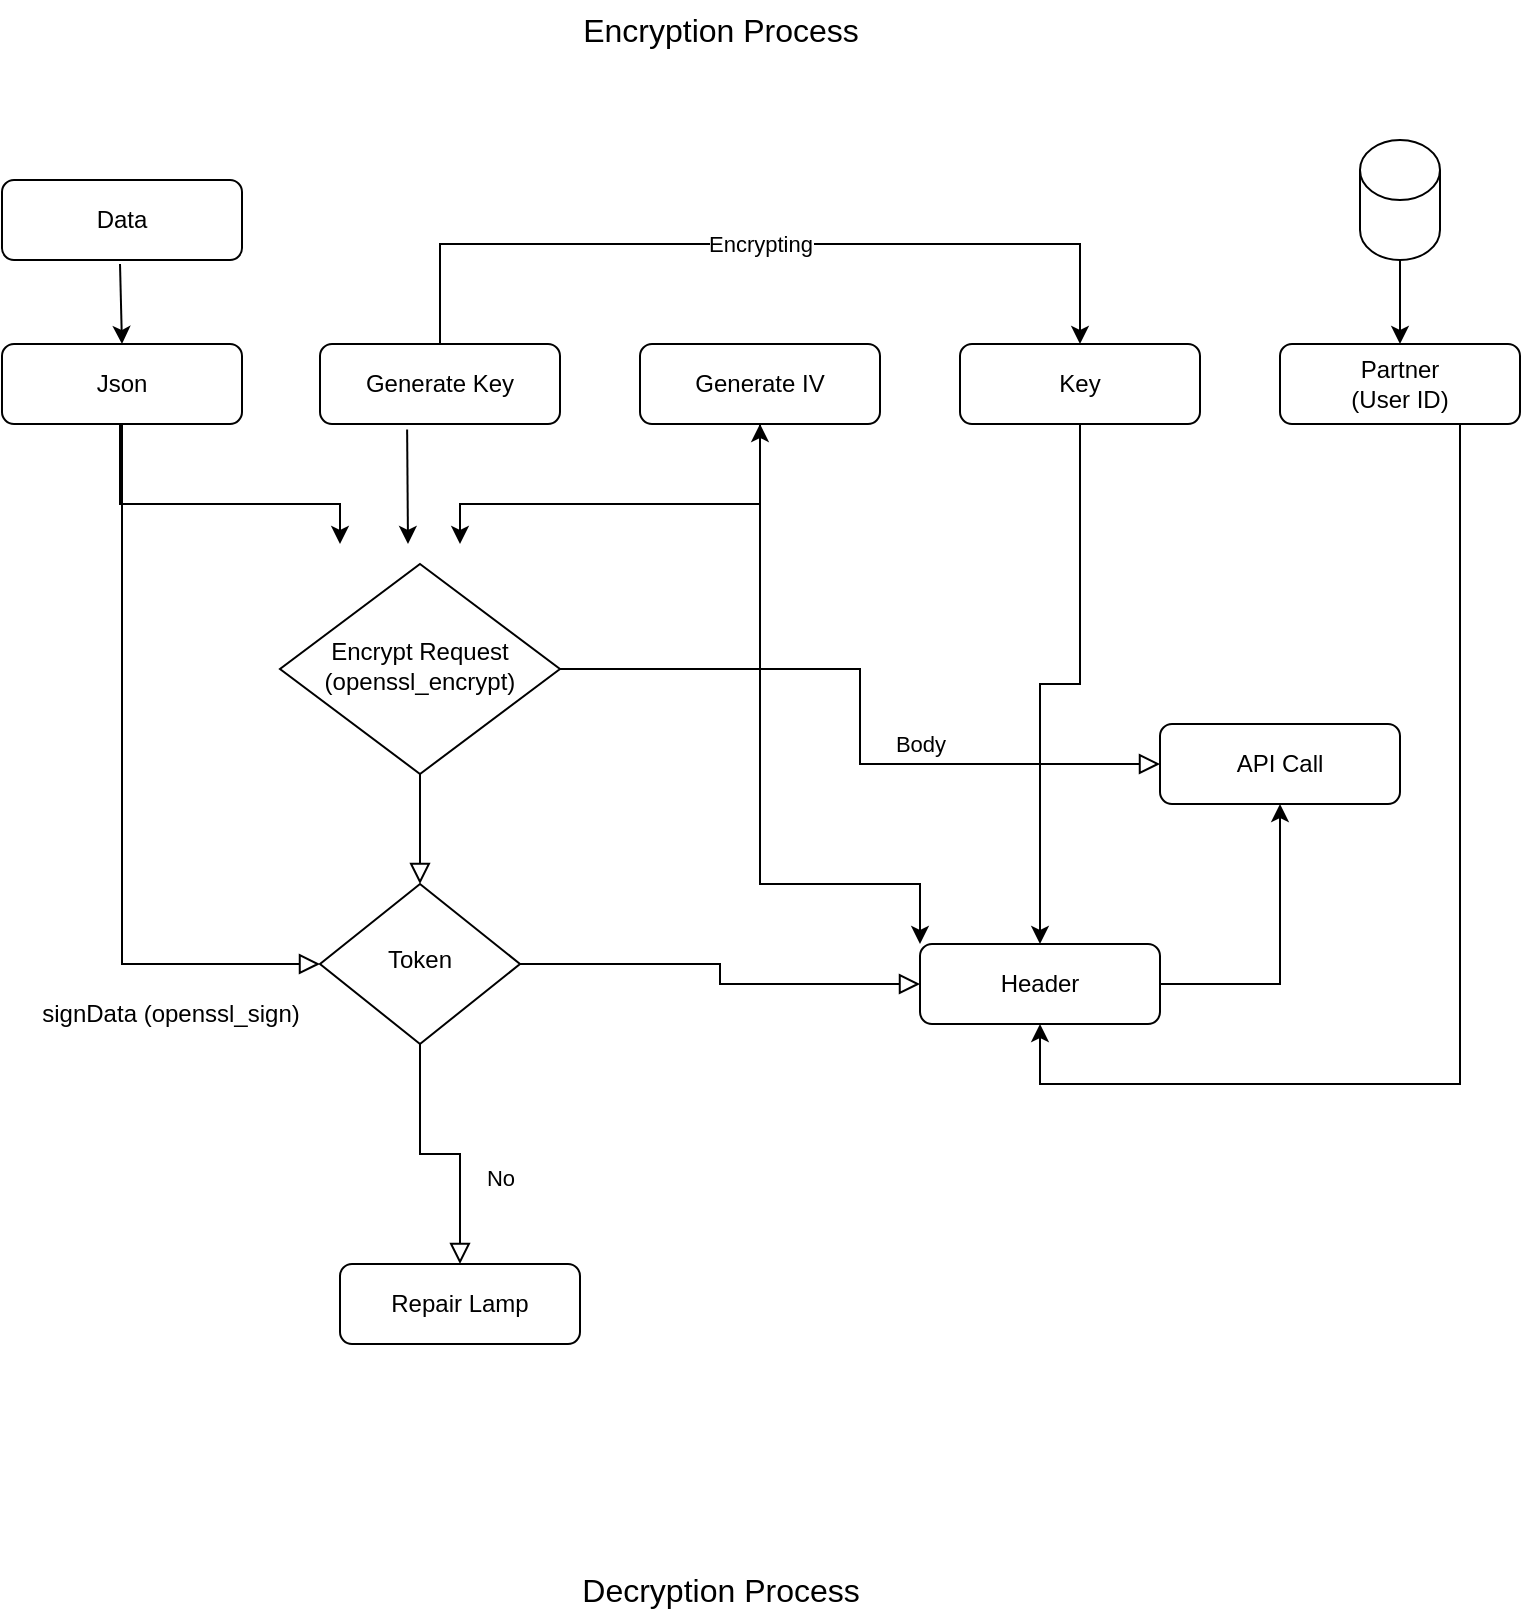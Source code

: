 <mxfile version="24.7.10">
  <diagram id="C5RBs43oDa-KdzZeNtuy" name="Page-1">
    <mxGraphModel dx="1105" dy="549" grid="1" gridSize="10" guides="1" tooltips="1" connect="1" arrows="1" fold="1" page="1" pageScale="1" pageWidth="827" pageHeight="1169" math="0" shadow="0">
      <root>
        <mxCell id="WIyWlLk6GJQsqaUBKTNV-0" />
        <mxCell id="WIyWlLk6GJQsqaUBKTNV-1" parent="WIyWlLk6GJQsqaUBKTNV-0" />
        <mxCell id="WIyWlLk6GJQsqaUBKTNV-3" value="Data" style="rounded=1;whiteSpace=wrap;html=1;fontSize=12;glass=0;strokeWidth=1;shadow=0;" parent="WIyWlLk6GJQsqaUBKTNV-1" vertex="1">
          <mxGeometry x="41" y="130" width="120" height="40" as="geometry" />
        </mxCell>
        <mxCell id="WIyWlLk6GJQsqaUBKTNV-4" value="" style="rounded=0;html=1;jettySize=auto;orthogonalLoop=1;fontSize=11;endArrow=block;endFill=0;endSize=8;strokeWidth=1;shadow=0;labelBackgroundColor=none;edgeStyle=orthogonalEdgeStyle;" parent="WIyWlLk6GJQsqaUBKTNV-1" source="WIyWlLk6GJQsqaUBKTNV-6" target="WIyWlLk6GJQsqaUBKTNV-10" edge="1">
          <mxGeometry y="20" relative="1" as="geometry">
            <mxPoint as="offset" />
          </mxGeometry>
        </mxCell>
        <mxCell id="WIyWlLk6GJQsqaUBKTNV-5" value="Body" style="edgeStyle=orthogonalEdgeStyle;rounded=0;html=1;jettySize=auto;orthogonalLoop=1;fontSize=11;endArrow=block;endFill=0;endSize=8;strokeWidth=1;shadow=0;labelBackgroundColor=none;" parent="WIyWlLk6GJQsqaUBKTNV-1" source="WIyWlLk6GJQsqaUBKTNV-6" target="WIyWlLk6GJQsqaUBKTNV-7" edge="1">
          <mxGeometry x="0.309" y="10" relative="1" as="geometry">
            <mxPoint as="offset" />
          </mxGeometry>
        </mxCell>
        <mxCell id="WIyWlLk6GJQsqaUBKTNV-6" value="Encrypt Request&lt;div&gt;(openssl_encrypt)&lt;/div&gt;" style="rhombus;whiteSpace=wrap;html=1;shadow=0;fontFamily=Helvetica;fontSize=12;align=center;strokeWidth=1;spacing=6;spacingTop=-4;" parent="WIyWlLk6GJQsqaUBKTNV-1" vertex="1">
          <mxGeometry x="180" y="322" width="140" height="105" as="geometry" />
        </mxCell>
        <mxCell id="WIyWlLk6GJQsqaUBKTNV-7" value="API Call" style="rounded=1;whiteSpace=wrap;html=1;fontSize=12;glass=0;strokeWidth=1;shadow=0;" parent="WIyWlLk6GJQsqaUBKTNV-1" vertex="1">
          <mxGeometry x="620" y="402" width="120" height="40" as="geometry" />
        </mxCell>
        <mxCell id="WIyWlLk6GJQsqaUBKTNV-8" value="No" style="rounded=0;html=1;jettySize=auto;orthogonalLoop=1;fontSize=11;endArrow=block;endFill=0;endSize=8;strokeWidth=1;shadow=0;labelBackgroundColor=none;edgeStyle=orthogonalEdgeStyle;" parent="WIyWlLk6GJQsqaUBKTNV-1" source="WIyWlLk6GJQsqaUBKTNV-10" target="WIyWlLk6GJQsqaUBKTNV-11" edge="1">
          <mxGeometry x="0.333" y="20" relative="1" as="geometry">
            <mxPoint as="offset" />
          </mxGeometry>
        </mxCell>
        <mxCell id="WIyWlLk6GJQsqaUBKTNV-9" value="&lt;div&gt;&lt;br&gt;&lt;/div&gt;" style="edgeStyle=orthogonalEdgeStyle;rounded=0;html=1;jettySize=auto;orthogonalLoop=1;fontSize=11;endArrow=block;endFill=0;endSize=8;strokeWidth=1;shadow=0;labelBackgroundColor=none;" parent="WIyWlLk6GJQsqaUBKTNV-1" source="WIyWlLk6GJQsqaUBKTNV-10" target="WIyWlLk6GJQsqaUBKTNV-12" edge="1">
          <mxGeometry x="0.538" y="20" relative="1" as="geometry">
            <mxPoint as="offset" />
          </mxGeometry>
        </mxCell>
        <mxCell id="WIyWlLk6GJQsqaUBKTNV-10" value="Token" style="rhombus;whiteSpace=wrap;html=1;shadow=0;fontFamily=Helvetica;fontSize=12;align=center;strokeWidth=1;spacing=6;spacingTop=-4;" parent="WIyWlLk6GJQsqaUBKTNV-1" vertex="1">
          <mxGeometry x="200" y="482" width="100" height="80" as="geometry" />
        </mxCell>
        <mxCell id="WIyWlLk6GJQsqaUBKTNV-11" value="Repair Lamp" style="rounded=1;whiteSpace=wrap;html=1;fontSize=12;glass=0;strokeWidth=1;shadow=0;" parent="WIyWlLk6GJQsqaUBKTNV-1" vertex="1">
          <mxGeometry x="210" y="672" width="120" height="40" as="geometry" />
        </mxCell>
        <mxCell id="zZWHTBv-NURd0ecwPHz3-27" value="" style="edgeStyle=orthogonalEdgeStyle;rounded=0;orthogonalLoop=1;jettySize=auto;html=1;entryX=0.5;entryY=1;entryDx=0;entryDy=0;" edge="1" parent="WIyWlLk6GJQsqaUBKTNV-1" source="WIyWlLk6GJQsqaUBKTNV-12" target="WIyWlLk6GJQsqaUBKTNV-7">
          <mxGeometry relative="1" as="geometry">
            <mxPoint x="720" y="532" as="targetPoint" />
            <Array as="points">
              <mxPoint x="680" y="532" />
            </Array>
          </mxGeometry>
        </mxCell>
        <mxCell id="WIyWlLk6GJQsqaUBKTNV-12" value="Header" style="rounded=1;whiteSpace=wrap;html=1;fontSize=12;glass=0;strokeWidth=1;shadow=0;" parent="WIyWlLk6GJQsqaUBKTNV-1" vertex="1">
          <mxGeometry x="500" y="512" width="120" height="40" as="geometry" />
        </mxCell>
        <mxCell id="zZWHTBv-NURd0ecwPHz3-1" value="Json" style="rounded=1;whiteSpace=wrap;html=1;fontSize=12;glass=0;strokeWidth=1;shadow=0;" vertex="1" parent="WIyWlLk6GJQsqaUBKTNV-1">
          <mxGeometry x="41" y="212" width="120" height="40" as="geometry" />
        </mxCell>
        <mxCell id="zZWHTBv-NURd0ecwPHz3-2" value="Generate Key" style="rounded=1;whiteSpace=wrap;html=1;fontSize=12;glass=0;strokeWidth=1;shadow=0;" vertex="1" parent="WIyWlLk6GJQsqaUBKTNV-1">
          <mxGeometry x="200" y="212" width="120" height="40" as="geometry" />
        </mxCell>
        <mxCell id="zZWHTBv-NURd0ecwPHz3-3" value="" style="endArrow=classic;html=1;rounded=0;entryX=0.5;entryY=0;entryDx=0;entryDy=0;" edge="1" parent="WIyWlLk6GJQsqaUBKTNV-1" target="zZWHTBv-NURd0ecwPHz3-1">
          <mxGeometry width="50" height="50" relative="1" as="geometry">
            <mxPoint x="100" y="172" as="sourcePoint" />
            <mxPoint x="360" y="352" as="targetPoint" />
          </mxGeometry>
        </mxCell>
        <mxCell id="zZWHTBv-NURd0ecwPHz3-4" value="" style="endArrow=classic;html=1;rounded=0;exitX=0.363;exitY=1.07;exitDx=0;exitDy=0;exitPerimeter=0;" edge="1" parent="WIyWlLk6GJQsqaUBKTNV-1" source="zZWHTBv-NURd0ecwPHz3-2">
          <mxGeometry width="50" height="50" relative="1" as="geometry">
            <mxPoint x="310" y="402" as="sourcePoint" />
            <mxPoint x="244" y="312" as="targetPoint" />
          </mxGeometry>
        </mxCell>
        <mxCell id="zZWHTBv-NURd0ecwPHz3-5" value="Generate&amp;nbsp;&lt;span style=&quot;background-color: initial;&quot;&gt;IV&lt;/span&gt;" style="rounded=1;whiteSpace=wrap;html=1;fontSize=12;glass=0;strokeWidth=1;shadow=0;" vertex="1" parent="WIyWlLk6GJQsqaUBKTNV-1">
          <mxGeometry x="360" y="212" width="120" height="40" as="geometry" />
        </mxCell>
        <mxCell id="zZWHTBv-NURd0ecwPHz3-6" value="" style="endArrow=classic;startArrow=classic;html=1;rounded=0;entryX=0.5;entryY=1;entryDx=0;entryDy=0;" edge="1" parent="WIyWlLk6GJQsqaUBKTNV-1" target="zZWHTBv-NURd0ecwPHz3-5">
          <mxGeometry width="50" height="50" relative="1" as="geometry">
            <mxPoint x="270" y="312" as="sourcePoint" />
            <mxPoint x="360" y="352" as="targetPoint" />
            <Array as="points">
              <mxPoint x="270" y="292" />
              <mxPoint x="420" y="292" />
            </Array>
          </mxGeometry>
        </mxCell>
        <mxCell id="zZWHTBv-NURd0ecwPHz3-7" value="" style="rounded=0;html=1;jettySize=auto;orthogonalLoop=1;fontSize=11;endArrow=block;endFill=0;endSize=8;strokeWidth=1;shadow=0;labelBackgroundColor=none;edgeStyle=orthogonalEdgeStyle;exitX=0.5;exitY=1;exitDx=0;exitDy=0;entryX=0;entryY=0.5;entryDx=0;entryDy=0;" edge="1" parent="WIyWlLk6GJQsqaUBKTNV-1" source="zZWHTBv-NURd0ecwPHz3-1" target="WIyWlLk6GJQsqaUBKTNV-10">
          <mxGeometry relative="1" as="geometry">
            <mxPoint x="90" y="477" as="sourcePoint" />
            <mxPoint x="228" y="542" as="targetPoint" />
          </mxGeometry>
        </mxCell>
        <mxCell id="zZWHTBv-NURd0ecwPHz3-12" value="" style="endArrow=classic;html=1;rounded=0;exitX=0.5;exitY=1;exitDx=0;exitDy=0;entryX=0;entryY=0;entryDx=0;entryDy=0;" edge="1" parent="WIyWlLk6GJQsqaUBKTNV-1" source="zZWHTBv-NURd0ecwPHz3-5" target="WIyWlLk6GJQsqaUBKTNV-12">
          <mxGeometry relative="1" as="geometry">
            <mxPoint x="260" y="402" as="sourcePoint" />
            <mxPoint x="420" y="402" as="targetPoint" />
            <Array as="points">
              <mxPoint x="420" y="482" />
              <mxPoint x="500" y="482" />
            </Array>
          </mxGeometry>
        </mxCell>
        <mxCell id="zZWHTBv-NURd0ecwPHz3-15" value="" style="endArrow=classic;html=1;rounded=0;" edge="1" parent="WIyWlLk6GJQsqaUBKTNV-1">
          <mxGeometry relative="1" as="geometry">
            <mxPoint x="100" y="252" as="sourcePoint" />
            <mxPoint x="210" y="312" as="targetPoint" />
            <Array as="points">
              <mxPoint x="100" y="292" />
              <mxPoint x="210" y="292" />
            </Array>
          </mxGeometry>
        </mxCell>
        <mxCell id="zZWHTBv-NURd0ecwPHz3-17" value="signData (openssl_sign)" style="text;html=1;align=center;verticalAlign=middle;resizable=0;points=[];autosize=1;strokeColor=none;fillColor=none;" vertex="1" parent="WIyWlLk6GJQsqaUBKTNV-1">
          <mxGeometry x="50" y="532" width="150" height="30" as="geometry" />
        </mxCell>
        <mxCell id="zZWHTBv-NURd0ecwPHz3-23" value="" style="edgeStyle=orthogonalEdgeStyle;rounded=0;orthogonalLoop=1;jettySize=auto;html=1;entryX=0.5;entryY=0;entryDx=0;entryDy=0;" edge="1" parent="WIyWlLk6GJQsqaUBKTNV-1" source="zZWHTBv-NURd0ecwPHz3-18" target="WIyWlLk6GJQsqaUBKTNV-12">
          <mxGeometry relative="1" as="geometry">
            <mxPoint x="580" y="322" as="targetPoint" />
          </mxGeometry>
        </mxCell>
        <mxCell id="zZWHTBv-NURd0ecwPHz3-18" value="Key" style="rounded=1;whiteSpace=wrap;html=1;fontSize=12;glass=0;strokeWidth=1;shadow=0;" vertex="1" parent="WIyWlLk6GJQsqaUBKTNV-1">
          <mxGeometry x="520" y="212" width="120" height="40" as="geometry" />
        </mxCell>
        <mxCell id="zZWHTBv-NURd0ecwPHz3-19" value="" style="endArrow=classic;html=1;rounded=0;entryX=0.5;entryY=0;entryDx=0;entryDy=0;exitX=0.5;exitY=0;exitDx=0;exitDy=0;" edge="1" parent="WIyWlLk6GJQsqaUBKTNV-1" source="zZWHTBv-NURd0ecwPHz3-2" target="zZWHTBv-NURd0ecwPHz3-18">
          <mxGeometry relative="1" as="geometry">
            <mxPoint x="390" y="242" as="sourcePoint" />
            <mxPoint x="490" y="242" as="targetPoint" />
            <Array as="points">
              <mxPoint x="260" y="162" />
              <mxPoint x="580" y="162" />
            </Array>
          </mxGeometry>
        </mxCell>
        <mxCell id="zZWHTBv-NURd0ecwPHz3-20" value="Encrypting" style="edgeLabel;resizable=0;html=1;;align=center;verticalAlign=middle;" connectable="0" vertex="1" parent="zZWHTBv-NURd0ecwPHz3-19">
          <mxGeometry relative="1" as="geometry" />
        </mxCell>
        <mxCell id="zZWHTBv-NURd0ecwPHz3-33" value="" style="edgeStyle=orthogonalEdgeStyle;rounded=0;orthogonalLoop=1;jettySize=auto;html=1;entryX=0.5;entryY=1;entryDx=0;entryDy=0;" edge="1" parent="WIyWlLk6GJQsqaUBKTNV-1" source="zZWHTBv-NURd0ecwPHz3-28" target="WIyWlLk6GJQsqaUBKTNV-12">
          <mxGeometry relative="1" as="geometry">
            <mxPoint x="740" y="322" as="targetPoint" />
            <Array as="points">
              <mxPoint x="770" y="582" />
              <mxPoint x="560" y="582" />
            </Array>
          </mxGeometry>
        </mxCell>
        <mxCell id="zZWHTBv-NURd0ecwPHz3-28" value="Partner&lt;div&gt;(User ID)&lt;/div&gt;" style="rounded=1;whiteSpace=wrap;html=1;fontSize=12;glass=0;strokeWidth=1;shadow=0;" vertex="1" parent="WIyWlLk6GJQsqaUBKTNV-1">
          <mxGeometry x="680" y="212" width="120" height="40" as="geometry" />
        </mxCell>
        <mxCell id="zZWHTBv-NURd0ecwPHz3-30" value="" style="shape=cylinder3;whiteSpace=wrap;html=1;boundedLbl=1;backgroundOutline=1;size=15;" vertex="1" parent="WIyWlLk6GJQsqaUBKTNV-1">
          <mxGeometry x="720" y="110" width="40" height="60" as="geometry" />
        </mxCell>
        <mxCell id="zZWHTBv-NURd0ecwPHz3-31" value="" style="endArrow=classic;html=1;rounded=0;exitX=0.5;exitY=1;exitDx=0;exitDy=0;exitPerimeter=0;entryX=0.5;entryY=0;entryDx=0;entryDy=0;" edge="1" parent="WIyWlLk6GJQsqaUBKTNV-1" source="zZWHTBv-NURd0ecwPHz3-30" target="zZWHTBv-NURd0ecwPHz3-28">
          <mxGeometry width="50" height="50" relative="1" as="geometry">
            <mxPoint x="440" y="252" as="sourcePoint" />
            <mxPoint x="490" y="202" as="targetPoint" />
          </mxGeometry>
        </mxCell>
        <mxCell id="zZWHTBv-NURd0ecwPHz3-35" value="&lt;font style=&quot;font-size: 16px;&quot;&gt;Encryption Process&lt;/font&gt;" style="text;html=1;align=center;verticalAlign=middle;resizable=0;points=[];autosize=1;strokeColor=none;fillColor=none;" vertex="1" parent="WIyWlLk6GJQsqaUBKTNV-1">
          <mxGeometry x="320" y="40" width="160" height="30" as="geometry" />
        </mxCell>
        <mxCell id="zZWHTBv-NURd0ecwPHz3-36" value="&lt;font style=&quot;font-size: 16px;&quot;&gt;Decryption&amp;nbsp;&lt;/font&gt;&lt;span style=&quot;font-size: 16px; background-color: initial;&quot;&gt;Process&lt;/span&gt;" style="text;html=1;align=center;verticalAlign=middle;resizable=0;points=[];autosize=1;strokeColor=none;fillColor=none;" vertex="1" parent="WIyWlLk6GJQsqaUBKTNV-1">
          <mxGeometry x="320" y="820" width="160" height="30" as="geometry" />
        </mxCell>
      </root>
    </mxGraphModel>
  </diagram>
</mxfile>
